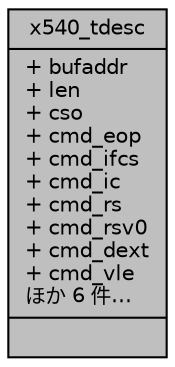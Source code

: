 digraph "x540_tdesc"
{
 // LATEX_PDF_SIZE
  edge [fontname="Helvetica",fontsize="10",labelfontname="Helvetica",labelfontsize="10"];
  node [fontname="Helvetica",fontsize="10",shape=record];
  Node1 [label="{x540_tdesc\n|+ bufaddr\l+ len\l+ cso\l+ cmd_eop\l+ cmd_ifcs\l+ cmd_ic\l+ cmd_rs\l+ cmd_rsv0\l+ cmd_dext\l+ cmd_vle\lほか 6 件…\l|}",height=0.2,width=0.4,color="black", fillcolor="grey75", style="filled", fontcolor="black",tooltip=" "];
}

